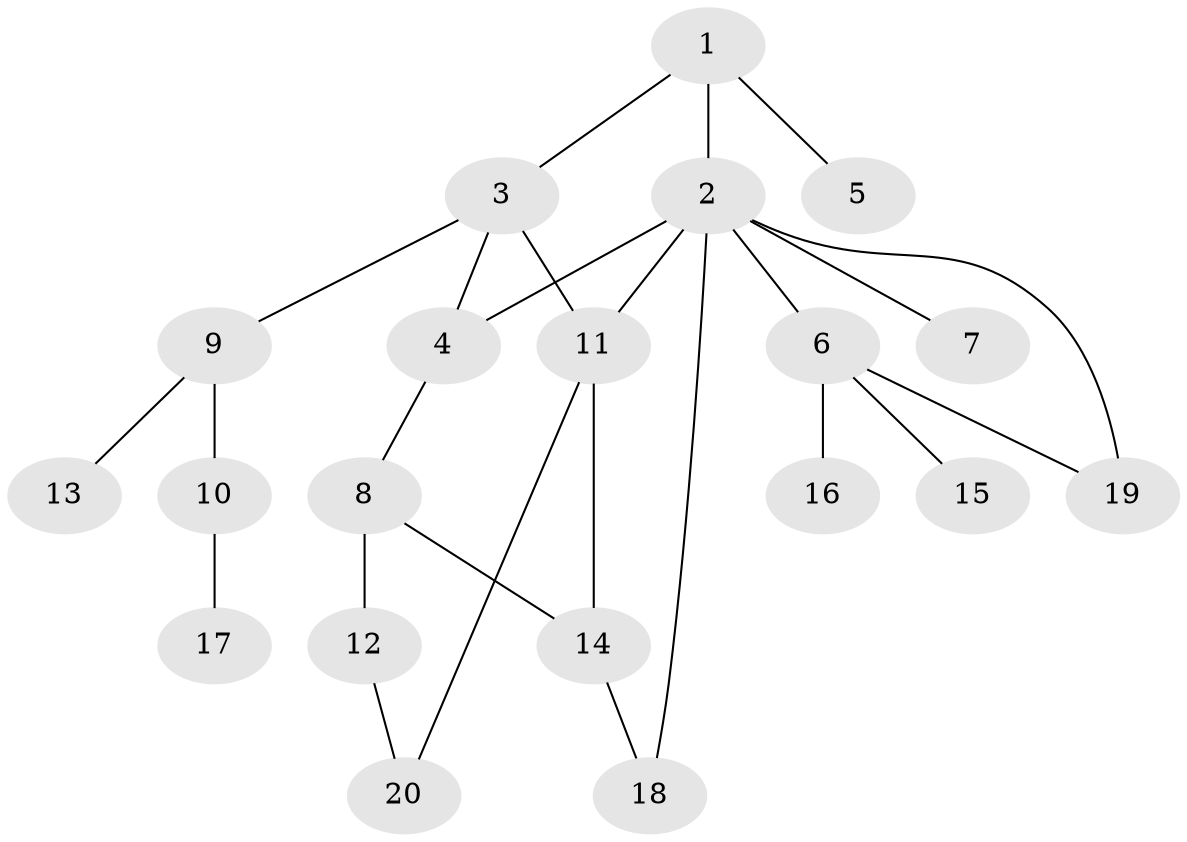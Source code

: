 // Generated by graph-tools (version 1.1) at 2025/46/02/15/25 05:46:28]
// undirected, 20 vertices, 25 edges
graph export_dot {
graph [start="1"]
  node [color=gray90,style=filled];
  1;
  2;
  3;
  4;
  5;
  6;
  7;
  8;
  9;
  10;
  11;
  12;
  13;
  14;
  15;
  16;
  17;
  18;
  19;
  20;
  1 -- 2;
  1 -- 3;
  1 -- 5;
  2 -- 4;
  2 -- 6;
  2 -- 7;
  2 -- 18;
  2 -- 11;
  2 -- 19;
  3 -- 9;
  3 -- 11;
  3 -- 4;
  4 -- 8;
  6 -- 15;
  6 -- 16;
  6 -- 19;
  8 -- 12;
  8 -- 14;
  9 -- 10;
  9 -- 13;
  10 -- 17;
  11 -- 20;
  11 -- 14;
  12 -- 20;
  14 -- 18;
}

